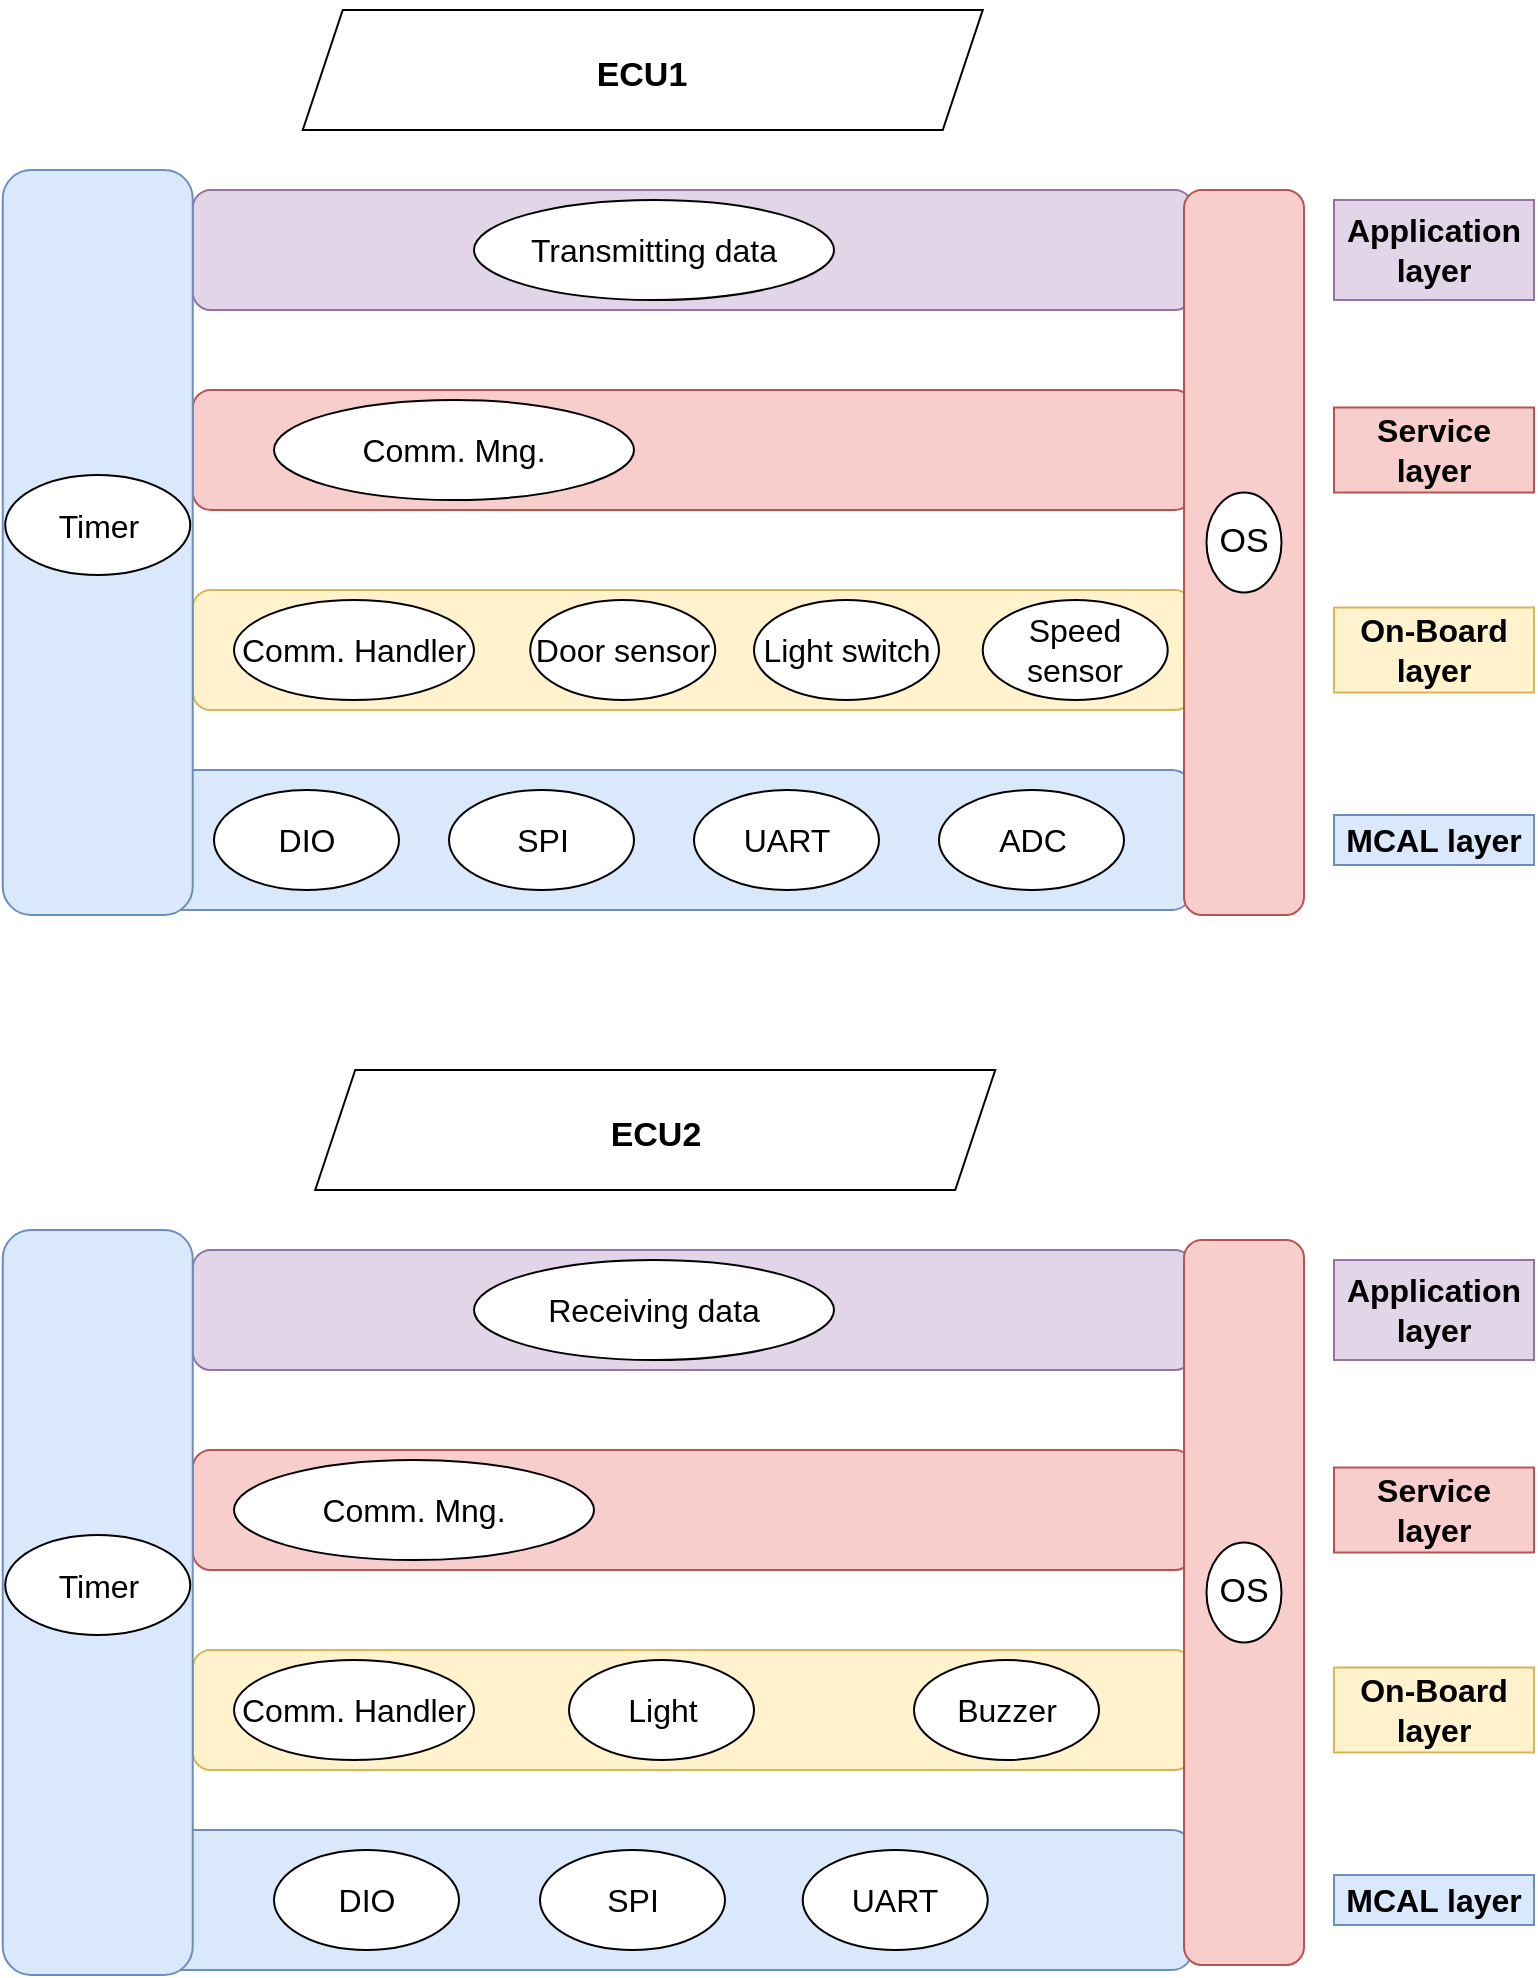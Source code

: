 <mxfile version="20.2.8" type="device"><diagram id="GPWjQOCQwQxv7Xs-qBjZ" name="Page-1"><mxGraphModel dx="1422" dy="808" grid="1" gridSize="10" guides="1" tooltips="1" connect="1" arrows="1" fold="1" page="1" pageScale="1" pageWidth="850" pageHeight="1100" math="0" shadow="0"><root><mxCell id="0"/><mxCell id="1" parent="0"/><mxCell id="yjYlHPHaL6KKEZ6wnz1b-1" value="" style="rounded=1;whiteSpace=wrap;html=1;fillColor=#e1d5e7;strokeColor=#9673a6;" vertex="1" parent="1"><mxGeometry x="159.37" y="110" width="500" height="60" as="geometry"/></mxCell><mxCell id="yjYlHPHaL6KKEZ6wnz1b-2" value="" style="rounded=1;whiteSpace=wrap;html=1;fillColor=#f8cecc;strokeColor=#b85450;" vertex="1" parent="1"><mxGeometry x="159.37" y="210" width="500" height="60" as="geometry"/></mxCell><mxCell id="yjYlHPHaL6KKEZ6wnz1b-3" value="" style="rounded=1;whiteSpace=wrap;html=1;fillColor=#fff2cc;strokeColor=#d6b656;" vertex="1" parent="1"><mxGeometry x="159.37" y="310" width="500" height="60" as="geometry"/></mxCell><mxCell id="yjYlHPHaL6KKEZ6wnz1b-4" value="" style="rounded=1;whiteSpace=wrap;html=1;fillColor=#dae8fc;strokeColor=#6c8ebf;" vertex="1" parent="1"><mxGeometry x="89.37" y="400" width="570" height="70" as="geometry"/></mxCell><mxCell id="yjYlHPHaL6KKEZ6wnz1b-5" value="" style="rounded=1;whiteSpace=wrap;html=1;rotation=90;shadow=0;sketch=0;glass=0;fillColor=#dae8fc;strokeColor=#6c8ebf;" vertex="1" parent="1"><mxGeometry x="-74.38" y="238.75" width="372.5" height="95" as="geometry"/></mxCell><mxCell id="yjYlHPHaL6KKEZ6wnz1b-10" value="Timer" style="ellipse;whiteSpace=wrap;html=1;shadow=0;glass=0;sketch=0;fontSize=16;" vertex="1" parent="1"><mxGeometry x="65.62" y="252.5" width="92.5" height="50" as="geometry"/></mxCell><mxCell id="yjYlHPHaL6KKEZ6wnz1b-11" value="DIO" style="ellipse;whiteSpace=wrap;html=1;shadow=0;glass=0;sketch=0;fontSize=16;" vertex="1" parent="1"><mxGeometry x="170" y="410" width="92.5" height="50" as="geometry"/></mxCell><mxCell id="yjYlHPHaL6KKEZ6wnz1b-12" value="UART" style="ellipse;whiteSpace=wrap;html=1;shadow=0;glass=0;sketch=0;fontSize=16;" vertex="1" parent="1"><mxGeometry x="410" y="410" width="92.5" height="50" as="geometry"/></mxCell><mxCell id="yjYlHPHaL6KKEZ6wnz1b-13" value="Door sensor" style="ellipse;whiteSpace=wrap;html=1;shadow=0;glass=0;sketch=0;fontSize=16;" vertex="1" parent="1"><mxGeometry x="328.12" y="315" width="92.5" height="50" as="geometry"/></mxCell><mxCell id="yjYlHPHaL6KKEZ6wnz1b-14" value="Light switch" style="ellipse;whiteSpace=wrap;html=1;shadow=0;glass=0;sketch=0;fontSize=16;" vertex="1" parent="1"><mxGeometry x="440" y="315" width="92.5" height="50" as="geometry"/></mxCell><mxCell id="yjYlHPHaL6KKEZ6wnz1b-15" value="Speed sensor" style="ellipse;whiteSpace=wrap;html=1;shadow=0;glass=0;sketch=0;fontSize=16;" vertex="1" parent="1"><mxGeometry x="554.37" y="315" width="92.5" height="50" as="geometry"/></mxCell><mxCell id="yjYlHPHaL6KKEZ6wnz1b-16" value="" style="rounded=1;whiteSpace=wrap;html=1;fillColor=#e1d5e7;strokeColor=#9673a6;" vertex="1" parent="1"><mxGeometry x="159.37" y="640" width="500" height="60" as="geometry"/></mxCell><mxCell id="yjYlHPHaL6KKEZ6wnz1b-17" value="" style="rounded=1;whiteSpace=wrap;html=1;fillColor=#f8cecc;strokeColor=#b85450;" vertex="1" parent="1"><mxGeometry x="159.37" y="740" width="500" height="60" as="geometry"/></mxCell><mxCell id="yjYlHPHaL6KKEZ6wnz1b-18" value="" style="rounded=1;whiteSpace=wrap;html=1;fillColor=#fff2cc;strokeColor=#d6b656;" vertex="1" parent="1"><mxGeometry x="159.37" y="840" width="500" height="60" as="geometry"/></mxCell><mxCell id="yjYlHPHaL6KKEZ6wnz1b-19" value="" style="rounded=1;whiteSpace=wrap;html=1;fillColor=#dae8fc;strokeColor=#6c8ebf;" vertex="1" parent="1"><mxGeometry x="89.37" y="930" width="570" height="70" as="geometry"/></mxCell><mxCell id="yjYlHPHaL6KKEZ6wnz1b-20" value="" style="rounded=1;whiteSpace=wrap;html=1;rotation=90;shadow=0;sketch=0;glass=0;fillColor=#dae8fc;strokeColor=#6c8ebf;" vertex="1" parent="1"><mxGeometry x="-74.38" y="768.75" width="372.5" height="95" as="geometry"/></mxCell><mxCell id="yjYlHPHaL6KKEZ6wnz1b-21" value="&lt;span style=&quot;font-size: 16px;&quot;&gt;&lt;b&gt;Application layer&lt;/b&gt;&lt;/span&gt;" style="text;html=1;strokeColor=#9673a6;fillColor=#e1d5e7;align=center;verticalAlign=middle;whiteSpace=wrap;rounded=0;shadow=0;glass=0;sketch=0;" vertex="1" parent="1"><mxGeometry x="730" y="645" width="100" height="50" as="geometry"/></mxCell><mxCell id="yjYlHPHaL6KKEZ6wnz1b-22" value="&lt;b&gt;&lt;font style=&quot;font-size: 16px;&quot;&gt;Service layer&lt;/font&gt;&lt;/b&gt;" style="text;html=1;strokeColor=#b85450;fillColor=#f8cecc;align=center;verticalAlign=middle;whiteSpace=wrap;rounded=0;shadow=0;glass=0;sketch=0;" vertex="1" parent="1"><mxGeometry x="730" y="748.75" width="100" height="42.5" as="geometry"/></mxCell><mxCell id="yjYlHPHaL6KKEZ6wnz1b-23" value="&lt;b&gt;&lt;font style=&quot;font-size: 16px;&quot;&gt;On-Board layer&lt;/font&gt;&lt;/b&gt;" style="text;html=1;strokeColor=#d6b656;fillColor=#fff2cc;align=center;verticalAlign=middle;whiteSpace=wrap;rounded=0;shadow=0;glass=0;sketch=0;" vertex="1" parent="1"><mxGeometry x="730" y="848.75" width="100" height="42.5" as="geometry"/></mxCell><mxCell id="yjYlHPHaL6KKEZ6wnz1b-24" value="&lt;b&gt;&lt;font style=&quot;font-size: 16px;&quot;&gt;MCAL layer&lt;/font&gt;&lt;/b&gt;" style="text;html=1;strokeColor=#6c8ebf;fillColor=#dae8fc;align=center;verticalAlign=middle;whiteSpace=wrap;rounded=0;shadow=0;glass=0;sketch=0;" vertex="1" parent="1"><mxGeometry x="730" y="952.5" width="100" height="25" as="geometry"/></mxCell><mxCell id="yjYlHPHaL6KKEZ6wnz1b-25" value="Timer" style="ellipse;whiteSpace=wrap;html=1;shadow=0;glass=0;sketch=0;fontSize=16;" vertex="1" parent="1"><mxGeometry x="65.62" y="782.5" width="92.5" height="50" as="geometry"/></mxCell><mxCell id="yjYlHPHaL6KKEZ6wnz1b-26" value="DIO" style="ellipse;whiteSpace=wrap;html=1;shadow=0;glass=0;sketch=0;fontSize=16;" vertex="1" parent="1"><mxGeometry x="200" y="940" width="92.5" height="50" as="geometry"/></mxCell><mxCell id="yjYlHPHaL6KKEZ6wnz1b-27" value="UART" style="ellipse;whiteSpace=wrap;html=1;shadow=0;glass=0;sketch=0;fontSize=16;" vertex="1" parent="1"><mxGeometry x="464.37" y="940" width="92.5" height="50" as="geometry"/></mxCell><mxCell id="yjYlHPHaL6KKEZ6wnz1b-29" value="Light" style="ellipse;whiteSpace=wrap;html=1;shadow=0;glass=0;sketch=0;fontSize=16;" vertex="1" parent="1"><mxGeometry x="347.5" y="845" width="92.5" height="50" as="geometry"/></mxCell><mxCell id="yjYlHPHaL6KKEZ6wnz1b-30" value="Buzzer" style="ellipse;whiteSpace=wrap;html=1;shadow=0;glass=0;sketch=0;fontSize=16;" vertex="1" parent="1"><mxGeometry x="520" y="845" width="92.5" height="50" as="geometry"/></mxCell><mxCell id="yjYlHPHaL6KKEZ6wnz1b-31" value="&lt;h2&gt;&lt;b&gt;&lt;font style=&quot;font-size: 17px;&quot;&gt;ECU1&lt;/font&gt;&lt;/b&gt;&lt;/h2&gt;" style="shape=parallelogram;perimeter=parallelogramPerimeter;whiteSpace=wrap;html=1;fixedSize=1;shadow=0;glass=0;sketch=0;fontSize=16;" vertex="1" parent="1"><mxGeometry x="214.37" y="20" width="340" height="60" as="geometry"/></mxCell><mxCell id="yjYlHPHaL6KKEZ6wnz1b-32" value="&lt;h2&gt;&lt;b&gt;&lt;font style=&quot;font-size: 17px;&quot;&gt;ECU2&lt;/font&gt;&lt;/b&gt;&lt;/h2&gt;" style="shape=parallelogram;perimeter=parallelogramPerimeter;whiteSpace=wrap;html=1;fixedSize=1;shadow=0;glass=0;sketch=0;fontSize=16;" vertex="1" parent="1"><mxGeometry x="220.62" y="550" width="340" height="60" as="geometry"/></mxCell><mxCell id="yjYlHPHaL6KKEZ6wnz1b-33" value="Transmitting data" style="ellipse;whiteSpace=wrap;html=1;shadow=0;glass=0;sketch=0;fontSize=16;" vertex="1" parent="1"><mxGeometry x="300" y="115" width="180" height="50" as="geometry"/></mxCell><mxCell id="yjYlHPHaL6KKEZ6wnz1b-34" value="Receiving data" style="ellipse;whiteSpace=wrap;html=1;shadow=0;glass=0;sketch=0;fontSize=16;" vertex="1" parent="1"><mxGeometry x="300" y="645" width="180" height="50" as="geometry"/></mxCell><mxCell id="yjYlHPHaL6KKEZ6wnz1b-35" value="ADC" style="ellipse;whiteSpace=wrap;html=1;shadow=0;glass=0;sketch=0;fontSize=16;" vertex="1" parent="1"><mxGeometry x="532.5" y="410" width="92.5" height="50" as="geometry"/></mxCell><mxCell id="yjYlHPHaL6KKEZ6wnz1b-36" value="Comm. Mng." style="ellipse;whiteSpace=wrap;html=1;shadow=0;glass=0;sketch=0;fontSize=16;" vertex="1" parent="1"><mxGeometry x="200" y="215" width="180" height="50" as="geometry"/></mxCell><mxCell id="yjYlHPHaL6KKEZ6wnz1b-37" value="Comm. Handler" style="ellipse;whiteSpace=wrap;html=1;shadow=0;glass=0;sketch=0;fontSize=16;" vertex="1" parent="1"><mxGeometry x="180" y="315" width="120" height="50" as="geometry"/></mxCell><mxCell id="yjYlHPHaL6KKEZ6wnz1b-38" value="Comm. Mng." style="ellipse;whiteSpace=wrap;html=1;shadow=0;glass=0;sketch=0;fontSize=16;" vertex="1" parent="1"><mxGeometry x="180" y="745" width="180" height="50" as="geometry"/></mxCell><mxCell id="yjYlHPHaL6KKEZ6wnz1b-39" value="Comm. Handler" style="ellipse;whiteSpace=wrap;html=1;shadow=0;glass=0;sketch=0;fontSize=16;" vertex="1" parent="1"><mxGeometry x="180" y="845" width="120" height="50" as="geometry"/></mxCell><mxCell id="yjYlHPHaL6KKEZ6wnz1b-40" value="SPI" style="ellipse;whiteSpace=wrap;html=1;shadow=0;glass=0;sketch=0;fontSize=16;" vertex="1" parent="1"><mxGeometry x="287.5" y="410" width="92.5" height="50" as="geometry"/></mxCell><mxCell id="yjYlHPHaL6KKEZ6wnz1b-41" value="SPI" style="ellipse;whiteSpace=wrap;html=1;shadow=0;glass=0;sketch=0;fontSize=16;" vertex="1" parent="1"><mxGeometry x="333" y="940" width="92.5" height="50" as="geometry"/></mxCell><mxCell id="yjYlHPHaL6KKEZ6wnz1b-42" value="" style="rounded=1;whiteSpace=wrap;html=1;shadow=0;glass=0;sketch=0;fontSize=17;rotation=-90;fillColor=#f8cecc;strokeColor=#b85450;" vertex="1" parent="1"><mxGeometry x="503.75" y="261.25" width="362.5" height="60" as="geometry"/></mxCell><mxCell id="yjYlHPHaL6KKEZ6wnz1b-43" value="OS" style="ellipse;whiteSpace=wrap;html=1;shadow=0;glass=0;sketch=0;fontSize=17;" vertex="1" parent="1"><mxGeometry x="666.25" y="261.25" width="37.5" height="50" as="geometry"/></mxCell><mxCell id="yjYlHPHaL6KKEZ6wnz1b-44" value="" style="rounded=1;whiteSpace=wrap;html=1;shadow=0;glass=0;sketch=0;fontSize=17;rotation=-90;fillColor=#f8cecc;strokeColor=#b85450;" vertex="1" parent="1"><mxGeometry x="503.75" y="786.25" width="362.5" height="60" as="geometry"/></mxCell><mxCell id="yjYlHPHaL6KKEZ6wnz1b-45" value="OS" style="ellipse;whiteSpace=wrap;html=1;shadow=0;glass=0;sketch=0;fontSize=17;" vertex="1" parent="1"><mxGeometry x="666.25" y="786.25" width="37.5" height="50" as="geometry"/></mxCell><mxCell id="yjYlHPHaL6KKEZ6wnz1b-46" value="&lt;span style=&quot;font-size: 16px;&quot;&gt;&lt;b&gt;Application layer&lt;/b&gt;&lt;/span&gt;" style="text;html=1;strokeColor=#9673a6;fillColor=#e1d5e7;align=center;verticalAlign=middle;whiteSpace=wrap;rounded=0;shadow=0;glass=0;sketch=0;" vertex="1" parent="1"><mxGeometry x="730" y="115" width="100" height="50" as="geometry"/></mxCell><mxCell id="yjYlHPHaL6KKEZ6wnz1b-47" value="&lt;b&gt;&lt;font style=&quot;font-size: 16px;&quot;&gt;Service layer&lt;/font&gt;&lt;/b&gt;" style="text;html=1;strokeColor=#b85450;fillColor=#f8cecc;align=center;verticalAlign=middle;whiteSpace=wrap;rounded=0;shadow=0;glass=0;sketch=0;" vertex="1" parent="1"><mxGeometry x="730" y="218.75" width="100" height="42.5" as="geometry"/></mxCell><mxCell id="yjYlHPHaL6KKEZ6wnz1b-48" value="&lt;b&gt;&lt;font style=&quot;font-size: 16px;&quot;&gt;On-Board layer&lt;/font&gt;&lt;/b&gt;" style="text;html=1;strokeColor=#d6b656;fillColor=#fff2cc;align=center;verticalAlign=middle;whiteSpace=wrap;rounded=0;shadow=0;glass=0;sketch=0;" vertex="1" parent="1"><mxGeometry x="730" y="318.75" width="100" height="42.5" as="geometry"/></mxCell><mxCell id="yjYlHPHaL6KKEZ6wnz1b-49" value="&lt;b&gt;&lt;font style=&quot;font-size: 16px;&quot;&gt;MCAL layer&lt;/font&gt;&lt;/b&gt;" style="text;html=1;strokeColor=#6c8ebf;fillColor=#dae8fc;align=center;verticalAlign=middle;whiteSpace=wrap;rounded=0;shadow=0;glass=0;sketch=0;" vertex="1" parent="1"><mxGeometry x="730" y="422.5" width="100" height="25" as="geometry"/></mxCell></root></mxGraphModel></diagram></mxfile>